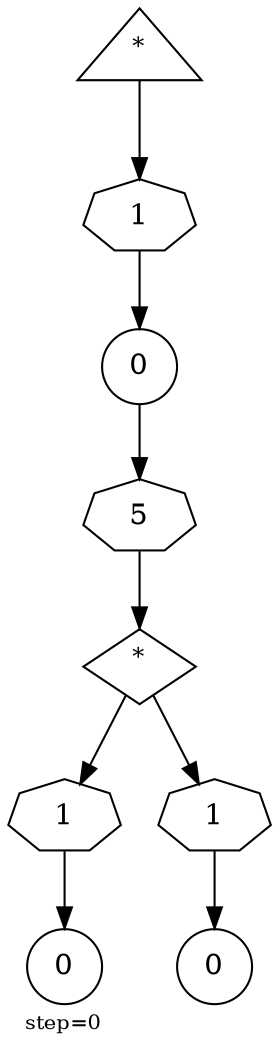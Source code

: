 digraph {
  graph  [labelloc=bottom,labeljust=left,fontsize="10",label="step=0"];
  "319" [shape=triangle,peripheries="1",label=<<SUP>*</SUP>>,labelfontcolor=black,color=black];
  "320" [shape=circle,peripheries="1",label=<0>,labelfontcolor=black,color=black];
  "321" [shape=diamond,peripheries="1",label=<<SUP>*</SUP>>,labelfontcolor=black,color=black];
  "322" [shape=circle,peripheries="1",label=<0>,labelfontcolor=black,color=black];
  "323" [shape=circle,peripheries="1",label=<0>,labelfontcolor=black,color=black];
  "324" [label=<1>,peripheries="1",color=black,shape=septagon];
  "319" -> "324" [color=black];
  "324" -> "320" [color=black];
  "325" [label=<5>,peripheries="1",color=black,shape=septagon];
  "320" -> "325" [color=black];
  "325" -> "321" [color=black];
  "326" [label=<1>,peripheries="1",color=black,shape=septagon];
  "321" -> "326" [color=black];
  "326" -> "322" [color=black];
  "327" [label=<1>,peripheries="1",color=black,shape=septagon];
  "321" -> "327" [color=black];
  "327" -> "323" [color=black];
}